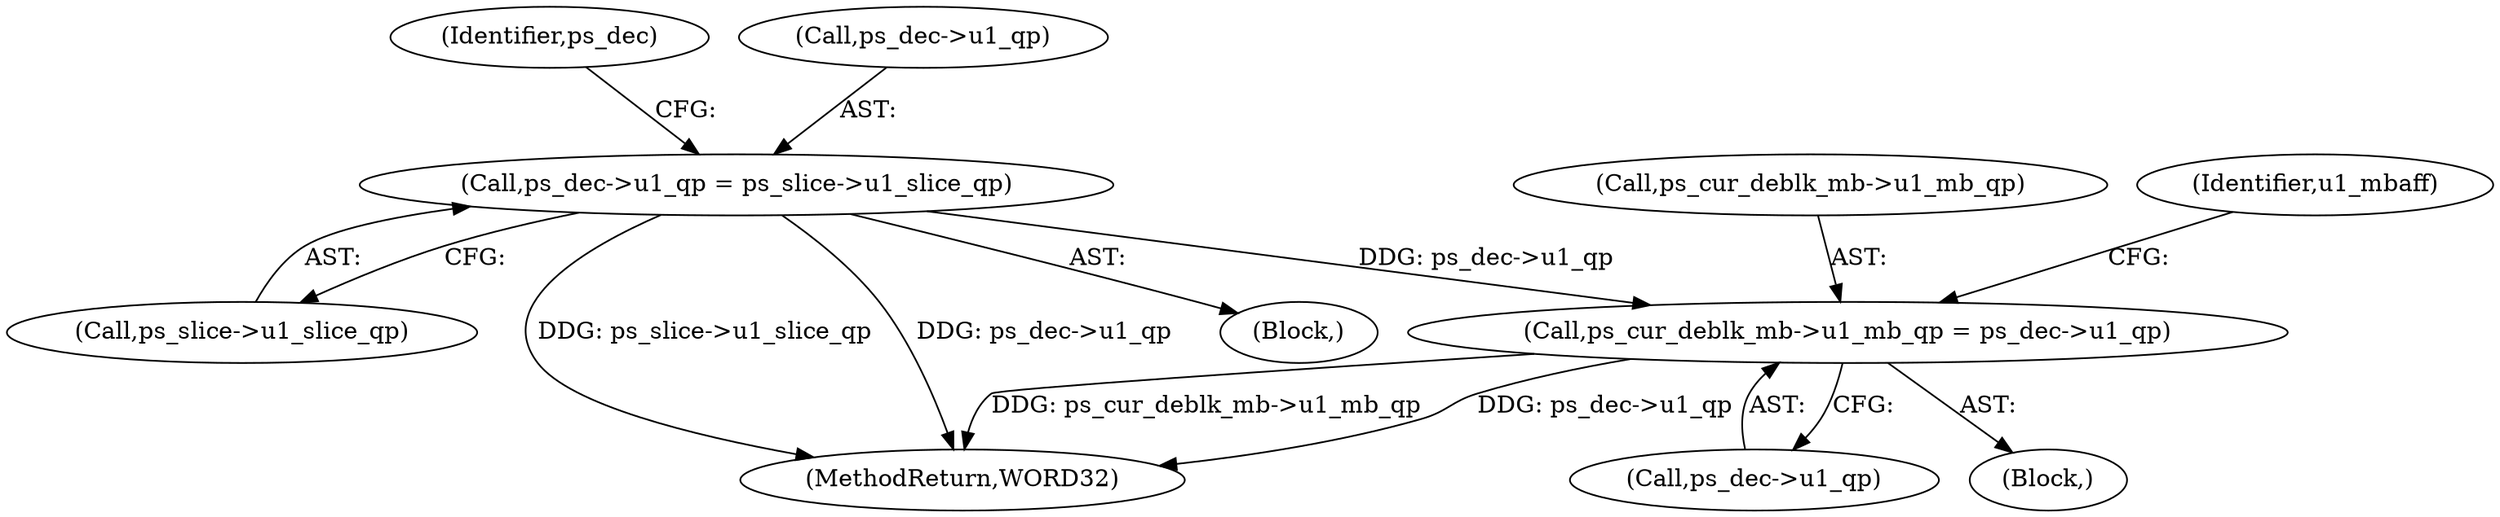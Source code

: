 digraph "0_Android_4a524d3a8ae9aa20c36430008e6bd429443f8f1d_1@pointer" {
"1000880" [label="(Call,ps_dec->u1_qp = ps_slice->u1_slice_qp)"];
"1001074" [label="(Call,ps_cur_deblk_mb->u1_mb_qp = ps_dec->u1_qp)"];
"1001078" [label="(Call,ps_dec->u1_qp)"];
"1001278" [label="(MethodReturn,WORD32)"];
"1000888" [label="(Identifier,ps_dec)"];
"1000880" [label="(Call,ps_dec->u1_qp = ps_slice->u1_slice_qp)"];
"1000881" [label="(Call,ps_dec->u1_qp)"];
"1001075" [label="(Call,ps_cur_deblk_mb->u1_mb_qp)"];
"1001082" [label="(Identifier,u1_mbaff)"];
"1001074" [label="(Call,ps_cur_deblk_mb->u1_mb_qp = ps_dec->u1_qp)"];
"1000136" [label="(Block,)"];
"1000884" [label="(Call,ps_slice->u1_slice_qp)"];
"1000926" [label="(Block,)"];
"1000880" -> "1000136"  [label="AST: "];
"1000880" -> "1000884"  [label="CFG: "];
"1000881" -> "1000880"  [label="AST: "];
"1000884" -> "1000880"  [label="AST: "];
"1000888" -> "1000880"  [label="CFG: "];
"1000880" -> "1001278"  [label="DDG: ps_dec->u1_qp"];
"1000880" -> "1001278"  [label="DDG: ps_slice->u1_slice_qp"];
"1000880" -> "1001074"  [label="DDG: ps_dec->u1_qp"];
"1001074" -> "1000926"  [label="AST: "];
"1001074" -> "1001078"  [label="CFG: "];
"1001075" -> "1001074"  [label="AST: "];
"1001078" -> "1001074"  [label="AST: "];
"1001082" -> "1001074"  [label="CFG: "];
"1001074" -> "1001278"  [label="DDG: ps_cur_deblk_mb->u1_mb_qp"];
"1001074" -> "1001278"  [label="DDG: ps_dec->u1_qp"];
}
